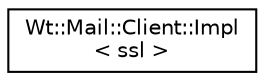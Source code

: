 digraph "Graphical Class Hierarchy"
{
 // LATEX_PDF_SIZE
  edge [fontname="Helvetica",fontsize="10",labelfontname="Helvetica",labelfontsize="10"];
  node [fontname="Helvetica",fontsize="10",shape=record];
  rankdir="LR";
  Node0 [label="Wt::Mail::Client::Impl\l\< ssl \>",height=0.2,width=0.4,color="black", fillcolor="white", style="filled",URL="$classWt_1_1Mail_1_1Client_1_1Impl.html",tooltip=" "];
}
